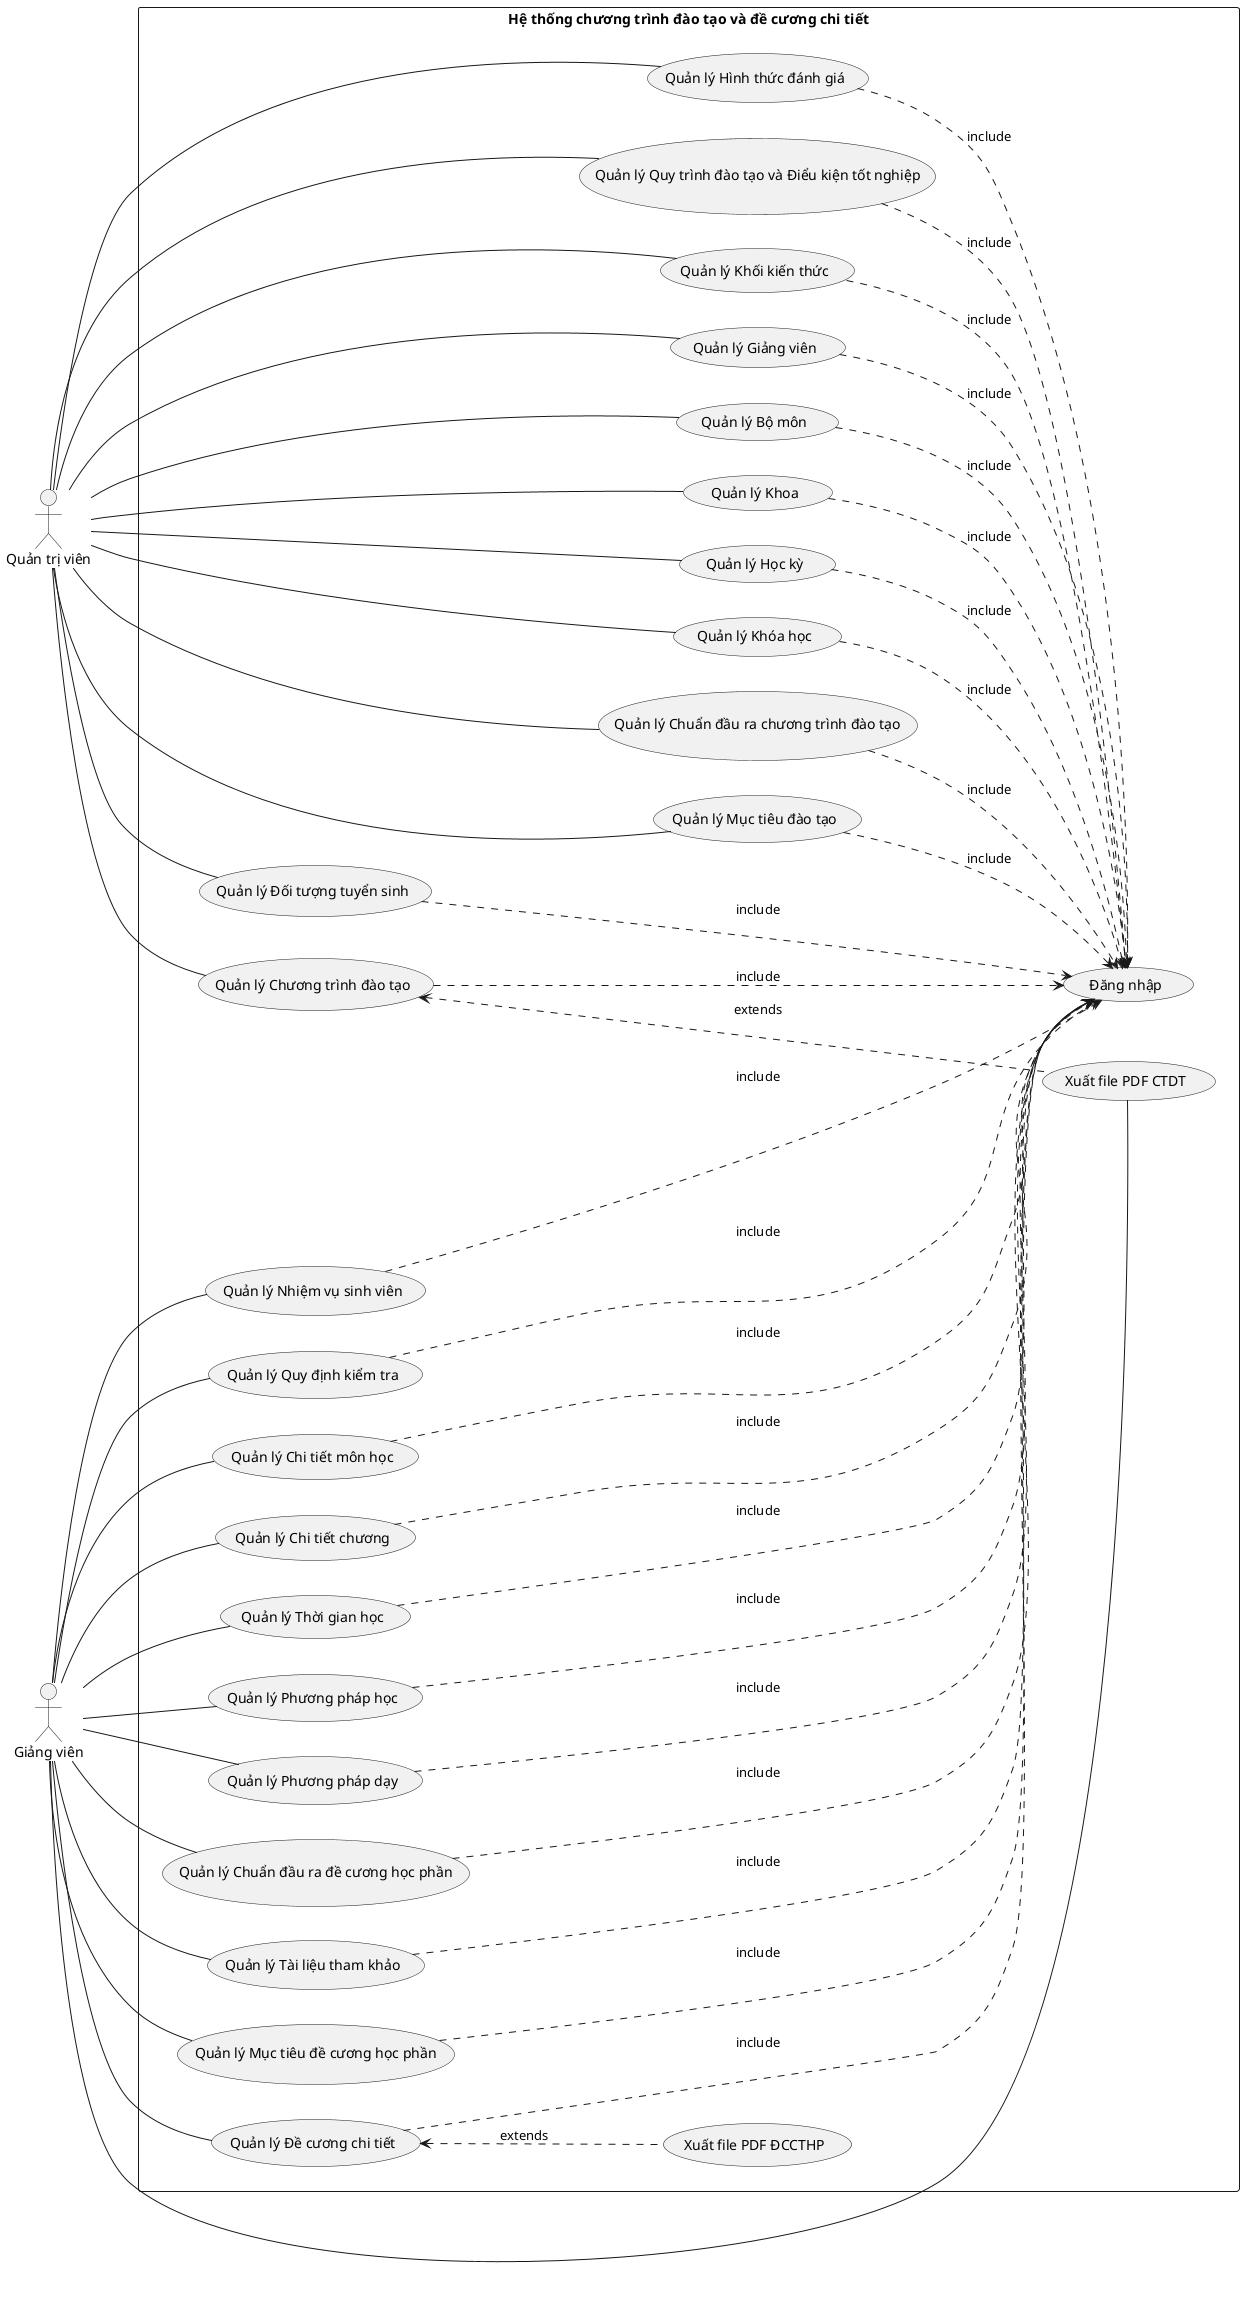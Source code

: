 @startuml
left to right direction
skinparam packageStyle rectangle
actor "Quản trị viên" as ad
actor "Giảng viên" as urs
rectangle "Hệ thống chương trình đào tạo và đề cương chi tiết"{

  together {
        ad -- (Quản lý Chương trình đào tạo)
        (Quản lý Chương trình đào tạo) <... (Xuất file PDF CTDT) : extends 
        ad -- (Quản lý Hình thức đánh giá)
        (Quản lý Hình thức đánh giá) ..> (Đăng nhập) : include
        ad -- (Quản lý Quy trình đào tạo và Điểu kiện tốt nghiệp)
        (Quản lý Quy trình đào tạo và Điểu kiện tốt nghiệp)..> (Đăng nhập) : include
        ad -- (Quản lý Đối tượng tuyển sinh)
        (Quản lý Đối tượng tuyển sinh) ...> (Đăng nhập) : include
        ad -- (Quản lý Khối kiến thức)
        (Quản lý Khối kiến thức) ..> (Đăng nhập) : include
        ad -- (Quản lý Giảng viên)
        (Quản lý Giảng viên) ..> (Đăng nhập) : include
        ad -- (Quản lý Bộ môn)
        (Quản lý Bộ môn) ..> (Đăng nhập) : include
        ad -- (Quản lý Khoa)
        (Quản lý Khoa) ..> (Đăng nhập) : include
        ad -- (Quản lý Học kỳ)
        (Quản lý Học kỳ) ..> (Đăng nhập) : include
        ad -- (Quản lý Khóa học)
        (Quản lý Khóa học) ..> (Đăng nhập) : include
        ad -- (Quản lý Chuẩn đầu ra chương trình đào tạo)
        (Quản lý Chuẩn đầu ra chương trình đào tạo) ..> (Đăng nhập) : include
        ad -- (Quản lý Mục tiêu đào tạo)
        (Quản lý Mục tiêu đào tạo) ..> (Đăng nhập) : include 
        (Quản lý Chương trình đào tạo) ...> (Đăng nhập) : include
    }

    together {
        urs -- (Quản lý Đề cương chi tiết)
        (Quản lý Đề cương chi tiết) <.. (Xuất file PDF ĐCCTHP) : extends
        urs -- (Quản lý Tài liệu tham khảo)
        (Quản lý Tài liệu tham khảo) ...> (Đăng nhập) : include
        urs -- (Quản lý Mục tiêu đề cương học phần)
        (Quản lý Mục tiêu đề cương học phần) ...> (Đăng nhập) : include
        urs -- (Quản lý Nhiệm vụ sinh viên)
        (Quản lý Nhiệm vụ sinh viên) ..> (Đăng nhập) : include
        urs -- (Quản lý Quy định kiểm tra)
        (Quản lý Quy định kiểm tra) ...> (Đăng nhập) : include
        urs -- (Quản lý Chi tiết môn học)
        (Quản lý Chi tiết môn học) ...> (Đăng nhập) : include
        urs -- (Quản lý Chi tiết chương)
        (Quản lý Chi tiết chương) ...> (Đăng nhập) : include
        urs -- (Quản lý Thời gian học)
        (Quản lý Thời gian học) ...> (Đăng nhập) : include
        urs -- (Quản lý Phương pháp học)
        (Quản lý Phương pháp học) ...> (Đăng nhập) : include
        urs -- (Quản lý Phương pháp dạy)
        (Quản lý Phương pháp dạy) ...> (Đăng nhập) : include
        urs -- (Quản lý Chuẩn đầu ra đề cương học phần)
        (Quản lý Chuẩn đầu ra đề cương học phần) ...> (Đăng nhập) : include
        (Quản lý Đề cương chi tiết) ...> (Đăng nhập) : include
        urs -- (Xuất file PDF CTDT)
    }
}
@enduml
